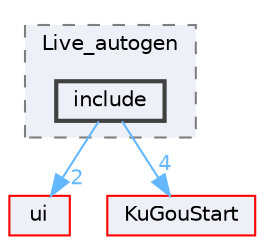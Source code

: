 digraph "include"
{
 // LATEX_PDF_SIZE
  bgcolor="transparent";
  edge [fontname=Helvetica,fontsize=10,labelfontname=Helvetica,labelfontsize=10];
  node [fontname=Helvetica,fontsize=10,shape=box,height=0.2,width=0.4];
  compound=true
  subgraph clusterdir_59197031cc6b18dd33550ff51d027882 {
    graph [ bgcolor="#edf0f7", pencolor="grey50", label="Live_autogen", fontname=Helvetica,fontsize=10 style="filled,dashed", URL="dir_59197031cc6b18dd33550ff51d027882.html",tooltip=""]
  dir_5fae648f1170da669bfe915b9065426c [label="include", fillcolor="#edf0f7", color="grey25", style="filled,bold", URL="dir_5fae648f1170da669bfe915b9065426c.html",tooltip=""];
  }
  dir_1788f8309b1a812dcb800a185471cf6c [label="ui", fillcolor="#edf0f7", color="red", style="filled", URL="dir_1788f8309b1a812dcb800a185471cf6c.html",tooltip=""];
  dir_e60601b218beddc6af0778ac41ea9cb2 [label="KuGouStart", fillcolor="#edf0f7", color="red", style="filled", URL="dir_e60601b218beddc6af0778ac41ea9cb2.html",tooltip=""];
  dir_5fae648f1170da669bfe915b9065426c->dir_1788f8309b1a812dcb800a185471cf6c [headlabel="2", labeldistance=1.5 headhref="dir_000142_000351.html" href="dir_000142_000351.html" color="steelblue1" fontcolor="steelblue1"];
  dir_5fae648f1170da669bfe915b9065426c->dir_e60601b218beddc6af0778ac41ea9cb2 [headlabel="4", labeldistance=1.5 headhref="dir_000142_000172.html" href="dir_000142_000172.html" color="steelblue1" fontcolor="steelblue1"];
}
